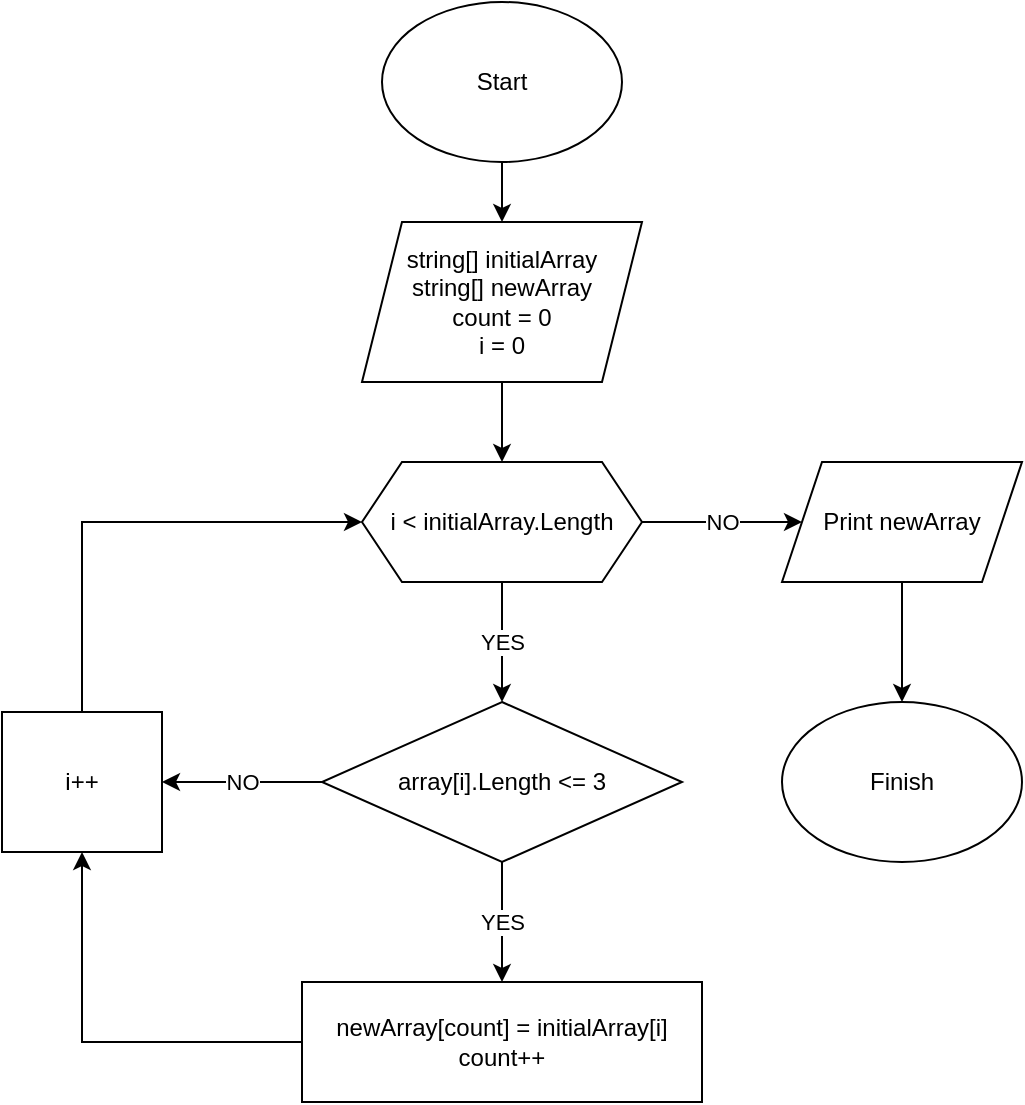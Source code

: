 <mxfile version="20.4.1" type="github"><diagram id="VUtRJIigfLcHmEj-g6Eo" name="Страница 1"><mxGraphModel dx="990" dy="1744" grid="1" gridSize="10" guides="1" tooltips="1" connect="1" arrows="1" fold="1" page="1" pageScale="1" pageWidth="827" pageHeight="1169" math="0" shadow="0"><root><mxCell id="0"/><mxCell id="1" parent="0"/><mxCell id="ftTkDCiJ7V1NYpAi-9TC-4" value="" style="edgeStyle=orthogonalEdgeStyle;rounded=0;orthogonalLoop=1;jettySize=auto;html=1;" edge="1" parent="1" source="gEt6DfoCCLrX2pUi7ecO-1" target="ftTkDCiJ7V1NYpAi-9TC-3"><mxGeometry relative="1" as="geometry"/></mxCell><mxCell id="gEt6DfoCCLrX2pUi7ecO-1" value="Start" style="ellipse;whiteSpace=wrap;html=1;" parent="1" vertex="1"><mxGeometry x="340" y="-1050" width="120" height="80" as="geometry"/></mxCell><mxCell id="ftTkDCiJ7V1NYpAi-9TC-12" value="" style="edgeStyle=orthogonalEdgeStyle;rounded=0;orthogonalLoop=1;jettySize=auto;html=1;" edge="1" parent="1" source="ftTkDCiJ7V1NYpAi-9TC-3" target="ftTkDCiJ7V1NYpAi-9TC-9"><mxGeometry relative="1" as="geometry"/></mxCell><mxCell id="ftTkDCiJ7V1NYpAi-9TC-3" value="string[] initialArray&lt;br&gt;string[] newArray&lt;br&gt;count = 0&lt;br&gt;i = 0" style="shape=parallelogram;perimeter=parallelogramPerimeter;whiteSpace=wrap;html=1;fixedSize=1;" vertex="1" parent="1"><mxGeometry x="330" y="-940" width="140" height="80" as="geometry"/></mxCell><mxCell id="ftTkDCiJ7V1NYpAi-9TC-17" value="YES" style="edgeStyle=orthogonalEdgeStyle;rounded=0;orthogonalLoop=1;jettySize=auto;html=1;" edge="1" parent="1" source="ftTkDCiJ7V1NYpAi-9TC-9" target="ftTkDCiJ7V1NYpAi-9TC-15"><mxGeometry relative="1" as="geometry"/></mxCell><mxCell id="ftTkDCiJ7V1NYpAi-9TC-25" value="NO" style="edgeStyle=orthogonalEdgeStyle;rounded=0;orthogonalLoop=1;jettySize=auto;html=1;" edge="1" parent="1" source="ftTkDCiJ7V1NYpAi-9TC-9" target="ftTkDCiJ7V1NYpAi-9TC-24"><mxGeometry relative="1" as="geometry"/></mxCell><mxCell id="ftTkDCiJ7V1NYpAi-9TC-9" value="i &amp;lt; initialArray.Length" style="shape=hexagon;perimeter=hexagonPerimeter2;whiteSpace=wrap;html=1;fixedSize=1;" vertex="1" parent="1"><mxGeometry x="330" y="-820" width="140" height="60" as="geometry"/></mxCell><mxCell id="ftTkDCiJ7V1NYpAi-9TC-19" value="YES" style="edgeStyle=orthogonalEdgeStyle;rounded=0;orthogonalLoop=1;jettySize=auto;html=1;" edge="1" parent="1" source="ftTkDCiJ7V1NYpAi-9TC-15" target="ftTkDCiJ7V1NYpAi-9TC-18"><mxGeometry relative="1" as="geometry"/></mxCell><mxCell id="ftTkDCiJ7V1NYpAi-9TC-22" value="NO" style="edgeStyle=orthogonalEdgeStyle;rounded=0;orthogonalLoop=1;jettySize=auto;html=1;" edge="1" parent="1" source="ftTkDCiJ7V1NYpAi-9TC-15" target="ftTkDCiJ7V1NYpAi-9TC-20"><mxGeometry relative="1" as="geometry"/></mxCell><mxCell id="ftTkDCiJ7V1NYpAi-9TC-15" value="array[i].Length &amp;lt;= 3" style="rhombus;whiteSpace=wrap;html=1;" vertex="1" parent="1"><mxGeometry x="310" y="-700" width="180" height="80" as="geometry"/></mxCell><mxCell id="ftTkDCiJ7V1NYpAi-9TC-21" value="" style="edgeStyle=orthogonalEdgeStyle;rounded=0;orthogonalLoop=1;jettySize=auto;html=1;" edge="1" parent="1" source="ftTkDCiJ7V1NYpAi-9TC-18" target="ftTkDCiJ7V1NYpAi-9TC-20"><mxGeometry relative="1" as="geometry"/></mxCell><mxCell id="ftTkDCiJ7V1NYpAi-9TC-18" value="newArray[count] = initialArray[i]&lt;br&gt;count++" style="rounded=0;whiteSpace=wrap;html=1;" vertex="1" parent="1"><mxGeometry x="300" y="-560" width="200" height="60" as="geometry"/></mxCell><mxCell id="ftTkDCiJ7V1NYpAi-9TC-23" style="edgeStyle=orthogonalEdgeStyle;rounded=0;orthogonalLoop=1;jettySize=auto;html=1;exitX=0.5;exitY=0;exitDx=0;exitDy=0;entryX=0;entryY=0.5;entryDx=0;entryDy=0;" edge="1" parent="1" source="ftTkDCiJ7V1NYpAi-9TC-20" target="ftTkDCiJ7V1NYpAi-9TC-9"><mxGeometry relative="1" as="geometry"/></mxCell><mxCell id="ftTkDCiJ7V1NYpAi-9TC-20" value="i++" style="rounded=0;whiteSpace=wrap;html=1;" vertex="1" parent="1"><mxGeometry x="150" y="-695" width="80" height="70" as="geometry"/></mxCell><mxCell id="ftTkDCiJ7V1NYpAi-9TC-27" value="" style="edgeStyle=orthogonalEdgeStyle;rounded=0;orthogonalLoop=1;jettySize=auto;html=1;" edge="1" parent="1" source="ftTkDCiJ7V1NYpAi-9TC-24" target="ftTkDCiJ7V1NYpAi-9TC-26"><mxGeometry relative="1" as="geometry"/></mxCell><mxCell id="ftTkDCiJ7V1NYpAi-9TC-24" value="Print newArray" style="shape=parallelogram;perimeter=parallelogramPerimeter;whiteSpace=wrap;html=1;fixedSize=1;" vertex="1" parent="1"><mxGeometry x="540" y="-820" width="120" height="60" as="geometry"/></mxCell><mxCell id="ftTkDCiJ7V1NYpAi-9TC-26" value="Finish" style="ellipse;whiteSpace=wrap;html=1;" vertex="1" parent="1"><mxGeometry x="540" y="-700" width="120" height="80" as="geometry"/></mxCell></root></mxGraphModel></diagram></mxfile>